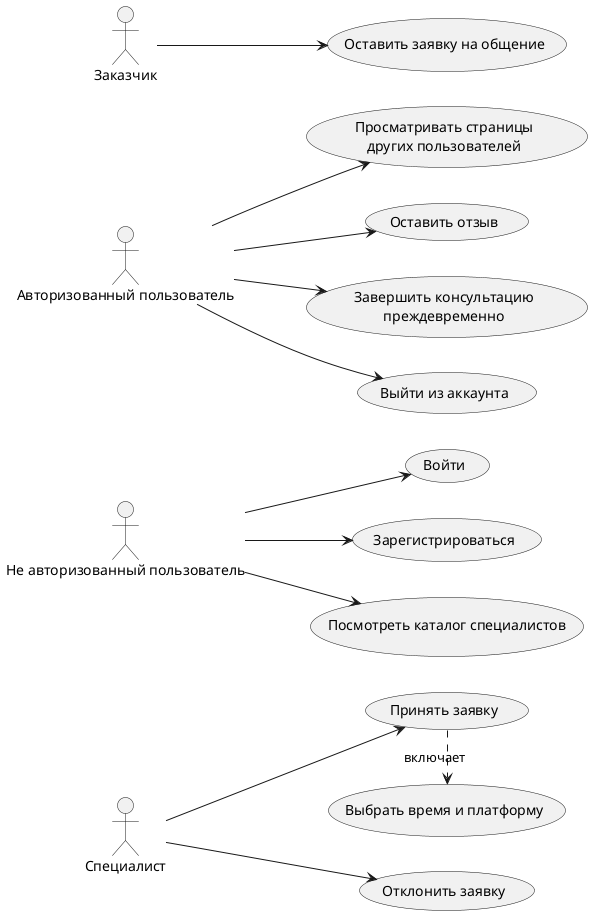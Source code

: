 @startuml "usecases"

left to right direction

actor :Не авторизованный пользователь: as notAuthorizedUser
actor :Авторизованный пользователь: as authorizedUser
actor :Заказчик: as customer 
actor :Специалист: as specialist
/'authorizedUser <|-- customer
authorizedUser <|-- specialist
notAuthorizedUser <|-- authorizedUser
'/


usecase (Войти) as login 
usecase (Зарегистрироваться) as signup 
usecase (Посмотреть каталог специалистов) as seeCatalog

notAuthorizedUser --> login 
notAuthorizedUser --> signup
notAuthorizedUser --> seeCatalog

usecase (Просматривать страницы\nдругих пользователей) as seeUsers
usecase (Оставить отзыв) as review
usecase (Завершить консультацию\nпреждевременно) as endConsult
usecase (Выйти из аккаунта) as logout

authorizedUser --> seeUsers
authorizedUser --> review
authorizedUser --> endConsult
authorizedUser --> logout

usecase (Оставить заявку на общение) as apply
usecase (Принять заявку) as acceptApply
usecase (Выбрать время и платформу) as pickDateAndPlatform
usecase (Отклонить заявку) as denyApply

customer --> apply
specialist --> acceptApply
specialist --> denyApply
acceptApply .> pickDateAndPlatform : включает

@enduml